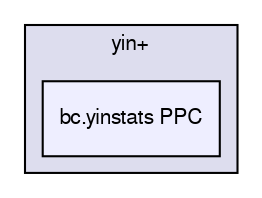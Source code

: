 digraph G {
  bgcolor=transparent;
  compound=true
  node [ fontsize="10", fontname="FreeSans"];
  edge [ labelfontsize="10", labelfontname="FreeSans"];
  subgraph clusterdir_9aed7cb2bb09f914e558aff4290e858a {
    graph [ bgcolor="#ddddee", pencolor="black", label="yin+" fontname="FreeSans", fontsize="10", URL="dir_9aed7cb2bb09f914e558aff4290e858a.html"]
  dir_4bcb3420778ff0aeb976b179df11e017 [shape=box, label="bc.yinstats PPC", style="filled", fillcolor="#eeeeff", pencolor="black", URL="dir_4bcb3420778ff0aeb976b179df11e017.html"];
  }
}
